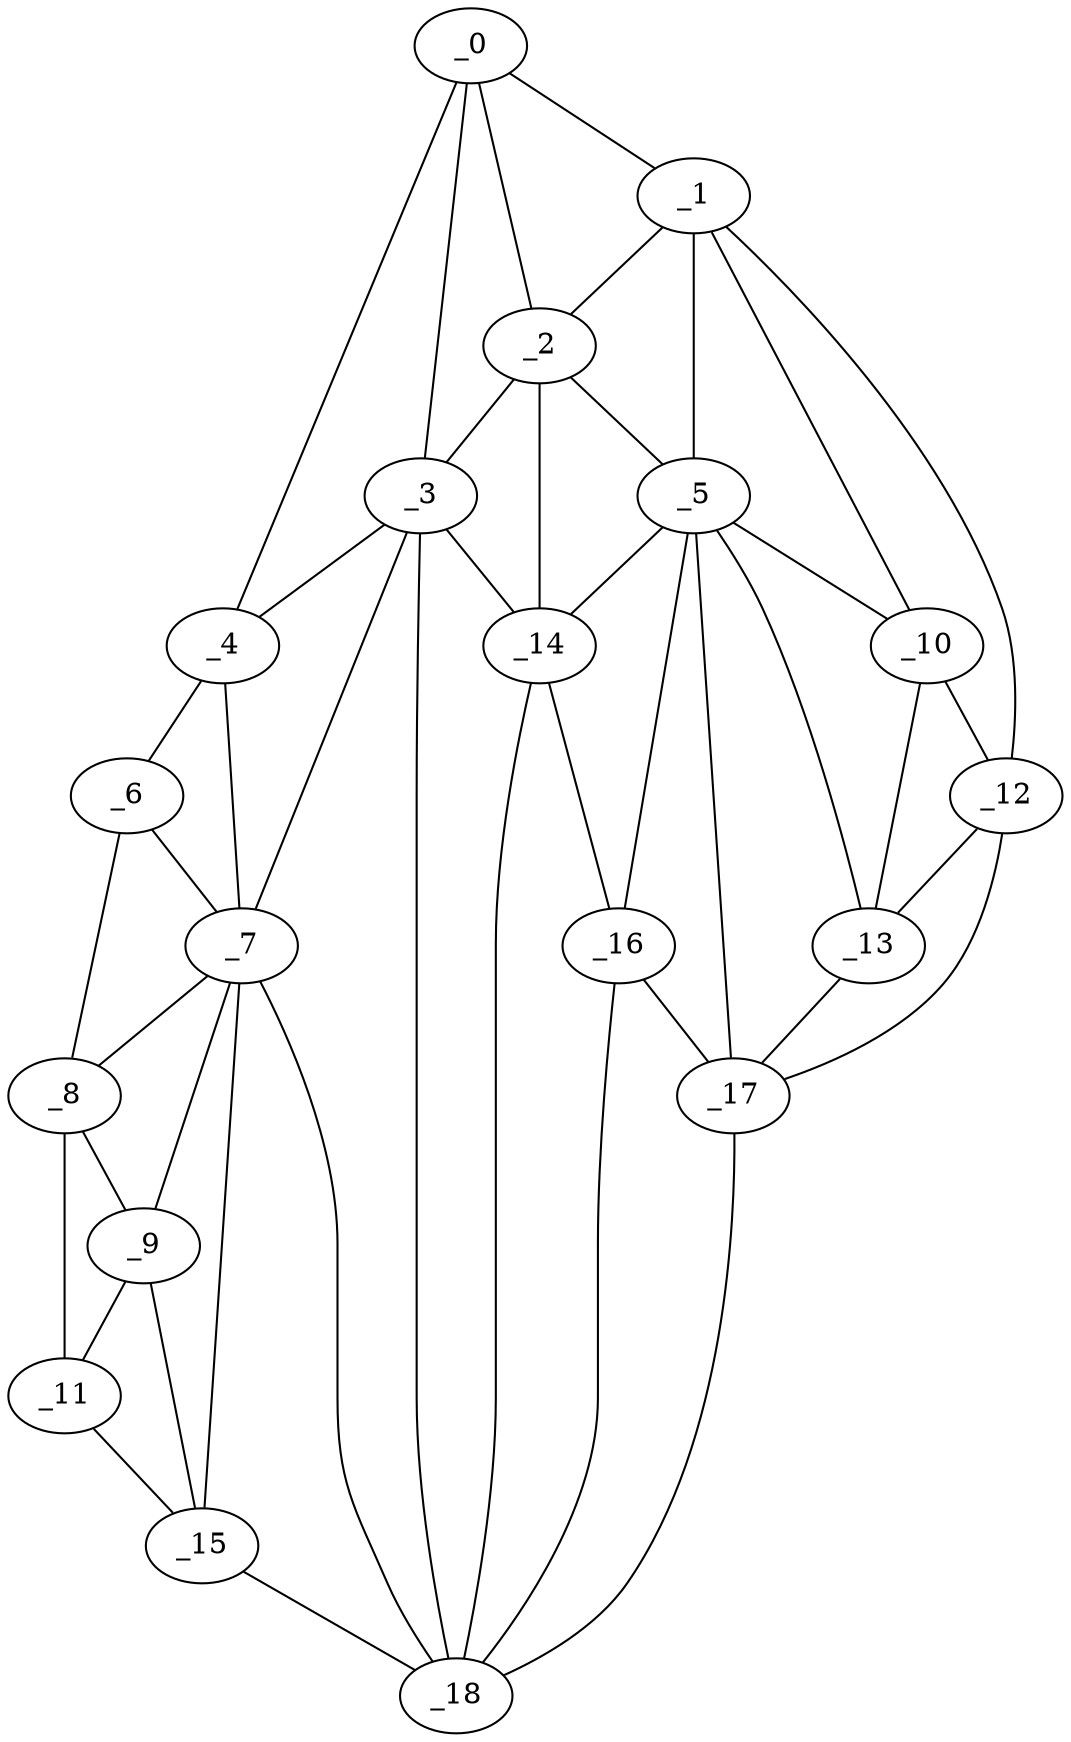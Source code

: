 graph "obj14__225.gxl" {
	_0	 [x=38,
		y=61];
	_1	 [x=40,
		y=122];
	_0 -- _1	 [valence=1];
	_2	 [x=42,
		y=79];
	_0 -- _2	 [valence=1];
	_3	 [x=43,
		y=48];
	_0 -- _3	 [valence=2];
	_4	 [x=45,
		y=21];
	_0 -- _4	 [valence=1];
	_1 -- _2	 [valence=2];
	_5	 [x=46,
		y=90];
	_1 -- _5	 [valence=1];
	_10	 [x=90,
		y=111];
	_1 -- _10	 [valence=1];
	_12	 [x=91,
		y=121];
	_1 -- _12	 [valence=1];
	_2 -- _3	 [valence=2];
	_2 -- _5	 [valence=2];
	_14	 [x=94,
		y=68];
	_2 -- _14	 [valence=2];
	_3 -- _4	 [valence=2];
	_7	 [x=57,
		y=25];
	_3 -- _7	 [valence=1];
	_3 -- _14	 [valence=1];
	_18	 [x=98,
		y=48];
	_3 -- _18	 [valence=2];
	_6	 [x=47,
		y=17];
	_4 -- _6	 [valence=1];
	_4 -- _7	 [valence=2];
	_5 -- _10	 [valence=1];
	_13	 [x=92,
		y=101];
	_5 -- _13	 [valence=2];
	_5 -- _14	 [valence=1];
	_16	 [x=96,
		y=84];
	_5 -- _16	 [valence=2];
	_17	 [x=96,
		y=90];
	_5 -- _17	 [valence=2];
	_6 -- _7	 [valence=1];
	_8	 [x=65,
		y=3];
	_6 -- _8	 [valence=1];
	_7 -- _8	 [valence=2];
	_9	 [x=74,
		y=15];
	_7 -- _9	 [valence=1];
	_15	 [x=95,
		y=26];
	_7 -- _15	 [valence=2];
	_7 -- _18	 [valence=2];
	_8 -- _9	 [valence=2];
	_11	 [x=91,
		y=13];
	_8 -- _11	 [valence=1];
	_9 -- _11	 [valence=1];
	_9 -- _15	 [valence=2];
	_10 -- _12	 [valence=2];
	_10 -- _13	 [valence=2];
	_11 -- _15	 [valence=1];
	_12 -- _13	 [valence=1];
	_12 -- _17	 [valence=1];
	_13 -- _17	 [valence=1];
	_14 -- _16	 [valence=2];
	_14 -- _18	 [valence=1];
	_15 -- _18	 [valence=1];
	_16 -- _17	 [valence=2];
	_16 -- _18	 [valence=2];
	_17 -- _18	 [valence=1];
}
